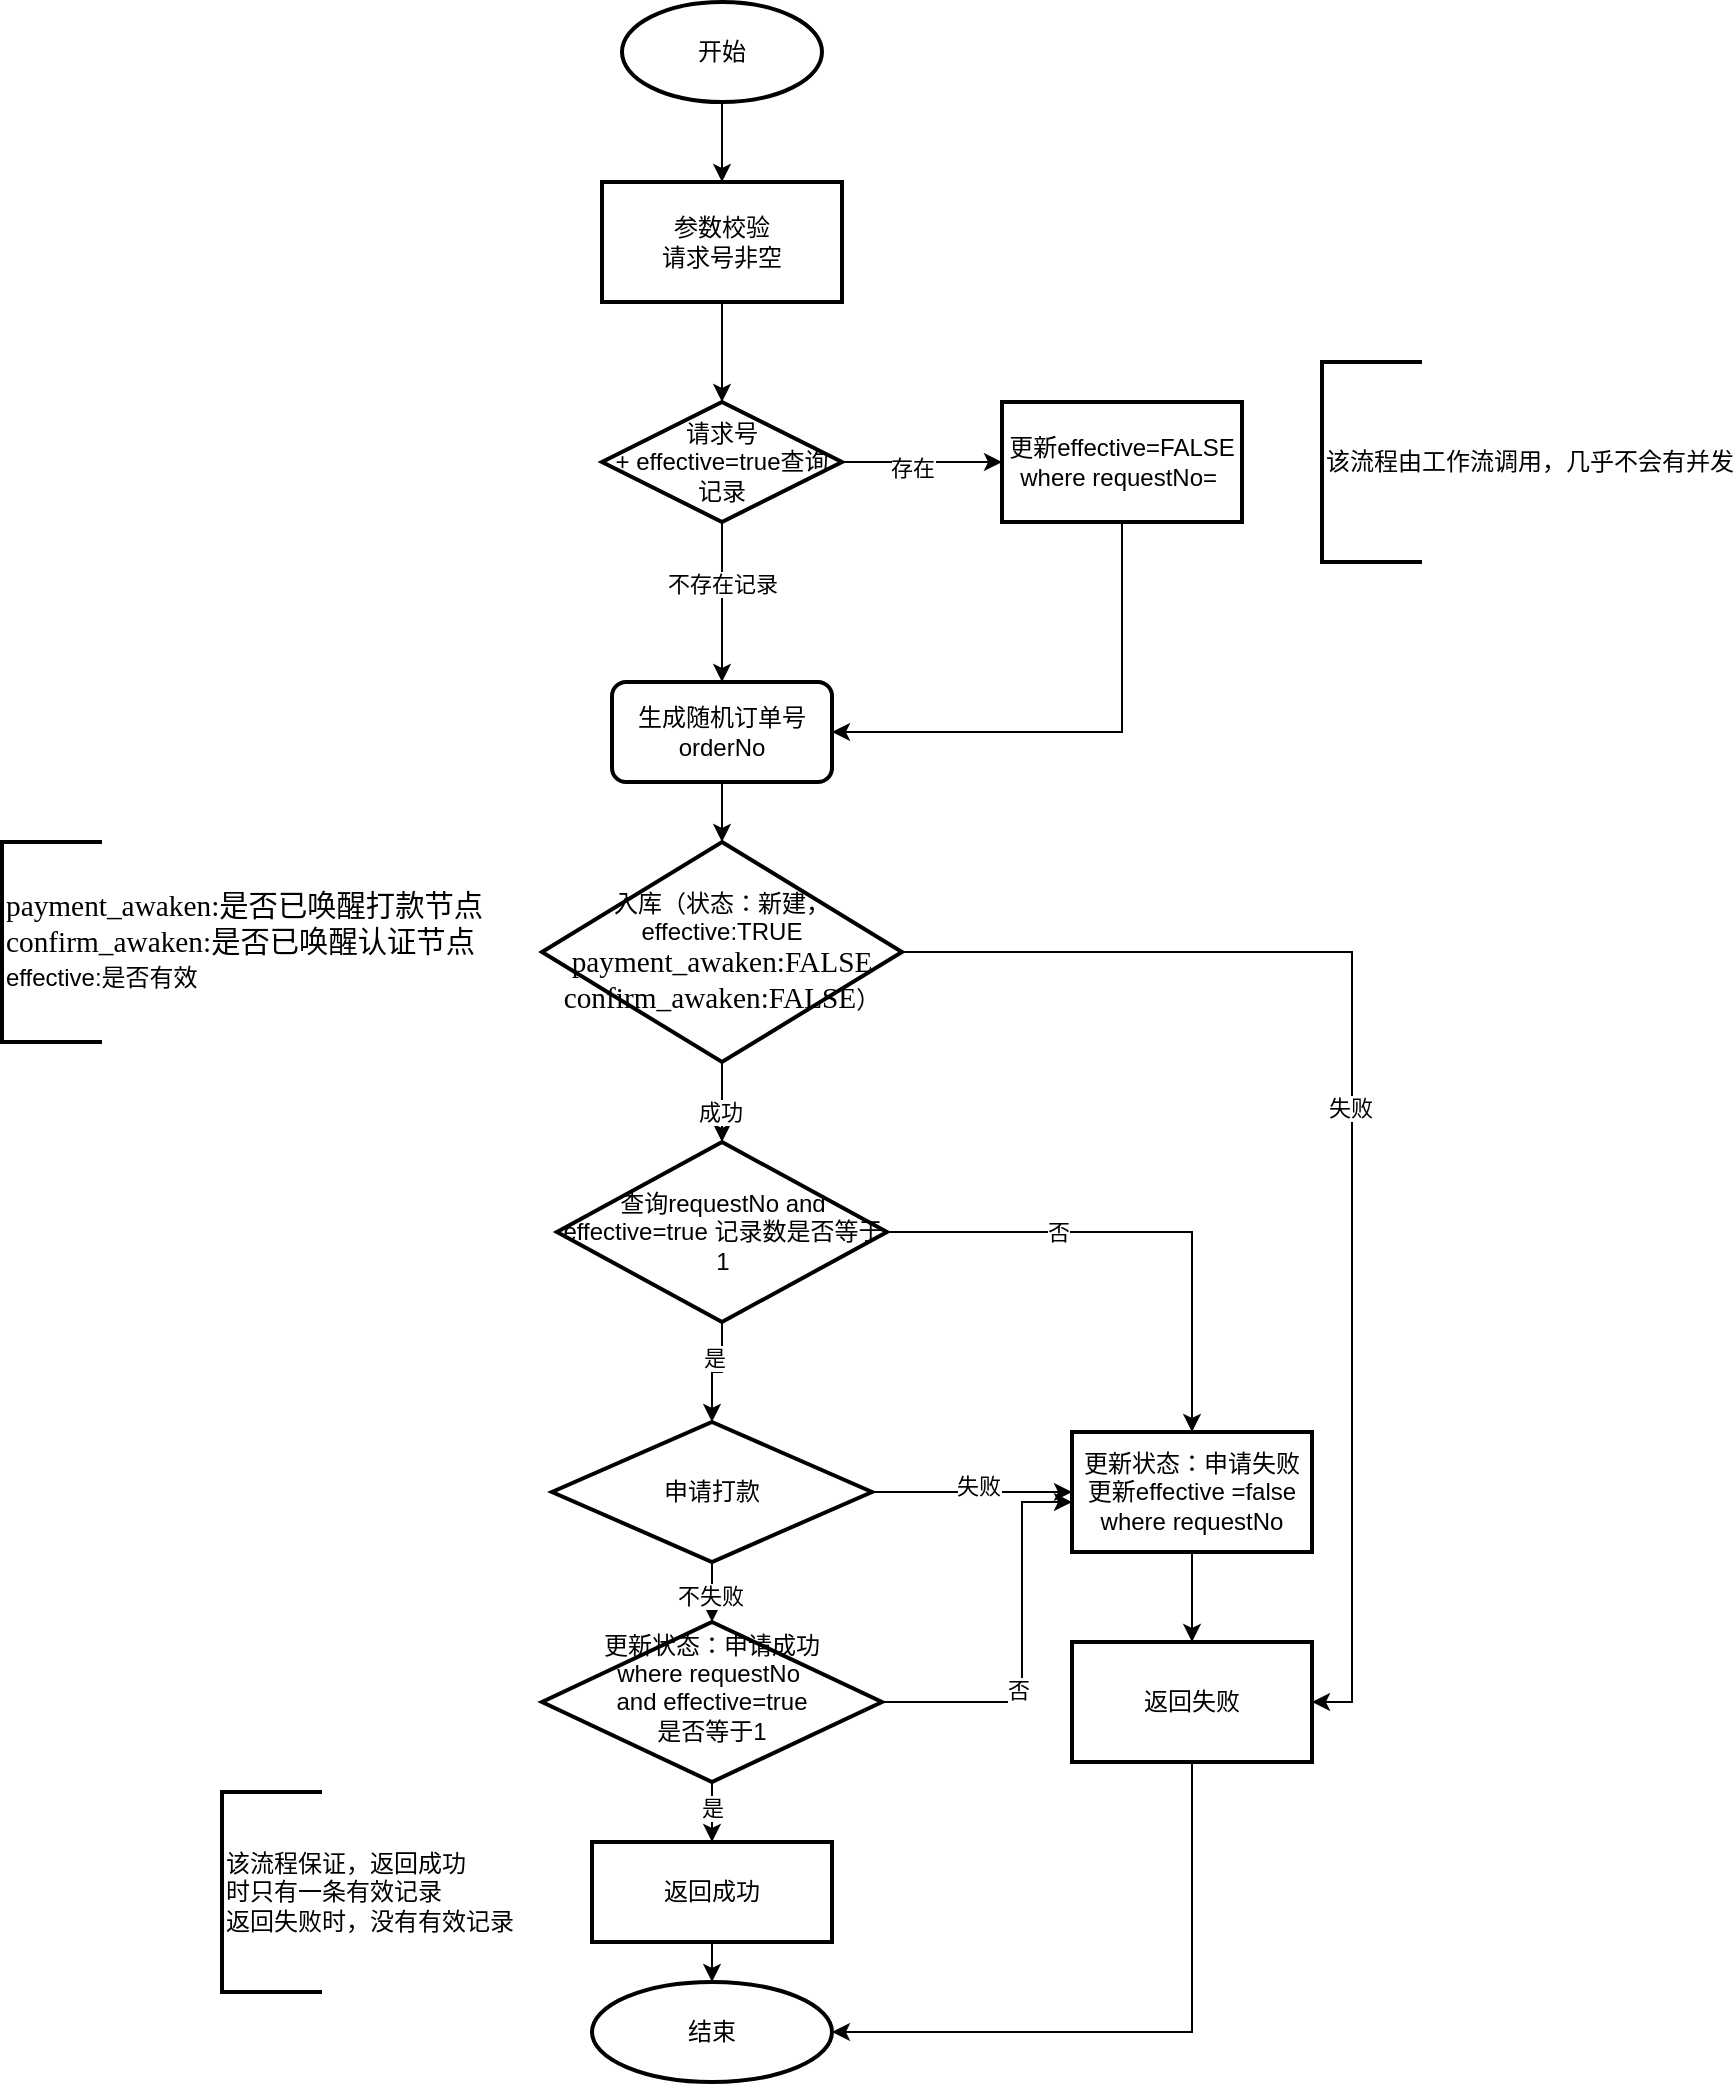 <mxfile version="13.6.6" type="github" pages="6">
  <diagram id="KDY4kzIHtJrH7b0ejOO0" name="申请打款">
    <mxGraphModel dx="1729" dy="1636" grid="1" gridSize="10" guides="1" tooltips="1" connect="1" arrows="1" fold="1" page="1" pageScale="1" pageWidth="827" pageHeight="1169" math="0" shadow="0">
      <root>
        <mxCell id="0" />
        <mxCell id="1" parent="0" />
        <mxCell id="jnLLxzZMo4AGANEPM7lv-2" value="" style="edgeStyle=orthogonalEdgeStyle;rounded=0;orthogonalLoop=1;jettySize=auto;html=1;" edge="1" parent="1" source="JJtTJBrksW247Ro_cBG4-1" target="jnLLxzZMo4AGANEPM7lv-1">
          <mxGeometry relative="1" as="geometry" />
        </mxCell>
        <mxCell id="JJtTJBrksW247Ro_cBG4-1" value="开始" style="strokeWidth=2;html=1;shape=mxgraph.flowchart.start_1;whiteSpace=wrap;" parent="1" vertex="1">
          <mxGeometry x="300" y="-260" width="100" height="50" as="geometry" />
        </mxCell>
        <mxCell id="Qgy92ZVdYqczKS_J3RGW-4" value="" style="edgeStyle=orthogonalEdgeStyle;rounded=0;orthogonalLoop=1;jettySize=auto;html=1;entryX=0.5;entryY=0;entryDx=0;entryDy=0;entryPerimeter=0;" edge="1" parent="1" source="Qgy92ZVdYqczKS_J3RGW-1" target="Qgy92ZVdYqczKS_J3RGW-5">
          <mxGeometry relative="1" as="geometry">
            <mxPoint x="350" y="200" as="targetPoint" />
          </mxGeometry>
        </mxCell>
        <mxCell id="Qgy92ZVdYqczKS_J3RGW-1" value="生成随机订单号orderNo" style="rounded=1;whiteSpace=wrap;html=1;absoluteArcSize=1;arcSize=14;strokeWidth=2;" vertex="1" parent="1">
          <mxGeometry x="295" y="80" width="110" height="50" as="geometry" />
        </mxCell>
        <mxCell id="Qgy92ZVdYqczKS_J3RGW-7" value="" style="edgeStyle=orthogonalEdgeStyle;rounded=0;orthogonalLoop=1;jettySize=auto;html=1;entryX=1;entryY=0.5;entryDx=0;entryDy=0;" edge="1" parent="1" source="Qgy92ZVdYqczKS_J3RGW-5" target="D6mROqvqhi3UpX3t7ngW-13">
          <mxGeometry relative="1" as="geometry">
            <mxPoint x="530" y="215" as="targetPoint" />
          </mxGeometry>
        </mxCell>
        <mxCell id="Qgy92ZVdYqczKS_J3RGW-8" value="失败" style="edgeLabel;html=1;align=center;verticalAlign=middle;resizable=0;points=[];" vertex="1" connectable="0" parent="Qgy92ZVdYqczKS_J3RGW-7">
          <mxGeometry x="-0.022" y="-1" relative="1" as="geometry">
            <mxPoint as="offset" />
          </mxGeometry>
        </mxCell>
        <mxCell id="D6mROqvqhi3UpX3t7ngW-21" value="" style="edgeStyle=orthogonalEdgeStyle;rounded=0;orthogonalLoop=1;jettySize=auto;html=1;entryX=0.5;entryY=0;entryDx=0;entryDy=0;entryPerimeter=0;" edge="1" parent="1" source="Qgy92ZVdYqczKS_J3RGW-5" target="D6mROqvqhi3UpX3t7ngW-23">
          <mxGeometry relative="1" as="geometry">
            <mxPoint x="350" y="300" as="targetPoint" />
          </mxGeometry>
        </mxCell>
        <mxCell id="D6mROqvqhi3UpX3t7ngW-22" value="成功" style="edgeLabel;html=1;align=center;verticalAlign=middle;resizable=0;points=[];" vertex="1" connectable="0" parent="D6mROqvqhi3UpX3t7ngW-21">
          <mxGeometry x="0.24" y="-1" relative="1" as="geometry">
            <mxPoint as="offset" />
          </mxGeometry>
        </mxCell>
        <mxCell id="Qgy92ZVdYqczKS_J3RGW-5" value="&lt;span&gt;入库（状态：新建，effective:TRUE&lt;br&gt;&lt;/span&gt;&lt;span style=&quot;text-align: justify ; font-family: &amp;#34;songti sc regular&amp;#34; ; font-size: 11pt&quot;&gt;p&lt;/span&gt;&lt;span style=&quot;text-align: justify ; font-family: &amp;#34;songti sc regular&amp;#34; ; font-size: 11pt&quot;&gt;ayment&lt;/span&gt;&lt;span style=&quot;text-align: justify ; font-family: &amp;#34;songti sc regular&amp;#34; ; font-size: 11pt&quot;&gt;_&lt;/span&gt;&lt;span style=&quot;text-align: justify ; font-family: &amp;#34;songti sc regular&amp;#34; ; font-size: 11pt&quot;&gt;a&lt;/span&gt;&lt;span style=&quot;text-align: justify ; font-family: &amp;#34;songti sc regular&amp;#34; ; font-size: 11pt&quot;&gt;waken:FALSE&lt;br&gt;&lt;/span&gt;&lt;span style=&quot;text-align: justify ; font-family: &amp;#34;songti sc regular&amp;#34; ; font-size: 11pt&quot;&gt;confirm&lt;/span&gt;&lt;span style=&quot;text-align: justify ; font-family: &amp;#34;songti sc regular&amp;#34; ; font-size: 11pt&quot;&gt;_a&lt;/span&gt;&lt;span style=&quot;text-align: justify ; font-family: &amp;#34;songti sc regular&amp;#34; ; font-size: 11pt&quot;&gt;waken:FALSE&lt;/span&gt;&lt;span&gt;）&lt;/span&gt;" style="strokeWidth=2;html=1;shape=mxgraph.flowchart.decision;whiteSpace=wrap;" vertex="1" parent="1">
          <mxGeometry x="260" y="160" width="180" height="110" as="geometry" />
        </mxCell>
        <mxCell id="Qgy92ZVdYqczKS_J3RGW-14" value="" style="edgeStyle=orthogonalEdgeStyle;rounded=0;orthogonalLoop=1;jettySize=auto;html=1;entryX=0.5;entryY=0;entryDx=0;entryDy=0;entryPerimeter=0;" edge="1" parent="1" source="Qgy92ZVdYqczKS_J3RGW-12" target="D6mROqvqhi3UpX3t7ngW-16">
          <mxGeometry relative="1" as="geometry">
            <mxPoint x="345" y="560" as="targetPoint" />
          </mxGeometry>
        </mxCell>
        <mxCell id="Qgy92ZVdYqczKS_J3RGW-15" value="不失败" style="edgeLabel;html=1;align=center;verticalAlign=middle;resizable=0;points=[];" vertex="1" connectable="0" parent="Qgy92ZVdYqczKS_J3RGW-14">
          <mxGeometry x="-0.318" y="-1" relative="1" as="geometry">
            <mxPoint as="offset" />
          </mxGeometry>
        </mxCell>
        <mxCell id="Qgy92ZVdYqczKS_J3RGW-17" value="" style="edgeStyle=orthogonalEdgeStyle;rounded=0;orthogonalLoop=1;jettySize=auto;html=1;" edge="1" parent="1" source="Qgy92ZVdYqczKS_J3RGW-12" target="Qgy92ZVdYqczKS_J3RGW-16">
          <mxGeometry relative="1" as="geometry" />
        </mxCell>
        <mxCell id="Qgy92ZVdYqczKS_J3RGW-18" value="失败" style="edgeLabel;html=1;align=center;verticalAlign=middle;resizable=0;points=[];" vertex="1" connectable="0" parent="Qgy92ZVdYqczKS_J3RGW-17">
          <mxGeometry x="0.06" y="3" relative="1" as="geometry">
            <mxPoint as="offset" />
          </mxGeometry>
        </mxCell>
        <mxCell id="Qgy92ZVdYqczKS_J3RGW-12" value="&lt;span&gt;申请打款&lt;/span&gt;" style="strokeWidth=2;html=1;shape=mxgraph.flowchart.decision;whiteSpace=wrap;" vertex="1" parent="1">
          <mxGeometry x="265" y="450" width="160" height="70" as="geometry" />
        </mxCell>
        <mxCell id="Qgy92ZVdYqczKS_J3RGW-20" value="" style="edgeStyle=orthogonalEdgeStyle;rounded=0;orthogonalLoop=1;jettySize=auto;html=1;exitX=0.5;exitY=1;exitDx=0;exitDy=0;exitPerimeter=0;" edge="1" parent="1" source="D6mROqvqhi3UpX3t7ngW-16" target="Qgy92ZVdYqczKS_J3RGW-19">
          <mxGeometry relative="1" as="geometry">
            <mxPoint x="345" y="620" as="sourcePoint" />
          </mxGeometry>
        </mxCell>
        <mxCell id="D6mROqvqhi3UpX3t7ngW-19" value="是" style="edgeLabel;html=1;align=center;verticalAlign=middle;resizable=0;points=[];" vertex="1" connectable="0" parent="Qgy92ZVdYqczKS_J3RGW-20">
          <mxGeometry x="0.32" relative="1" as="geometry">
            <mxPoint as="offset" />
          </mxGeometry>
        </mxCell>
        <mxCell id="D6mROqvqhi3UpX3t7ngW-14" value="" style="edgeStyle=orthogonalEdgeStyle;rounded=0;orthogonalLoop=1;jettySize=auto;html=1;" edge="1" parent="1" source="Qgy92ZVdYqczKS_J3RGW-16" target="D6mROqvqhi3UpX3t7ngW-13">
          <mxGeometry relative="1" as="geometry" />
        </mxCell>
        <mxCell id="Qgy92ZVdYqczKS_J3RGW-16" value="更新状态：申请失败&lt;br&gt;更新effective =false where requestNo" style="whiteSpace=wrap;html=1;strokeWidth=2;" vertex="1" parent="1">
          <mxGeometry x="525" y="455" width="120" height="60" as="geometry" />
        </mxCell>
        <mxCell id="Qgy92ZVdYqczKS_J3RGW-22" value="" style="edgeStyle=orthogonalEdgeStyle;rounded=0;orthogonalLoop=1;jettySize=auto;html=1;" edge="1" parent="1" source="Qgy92ZVdYqczKS_J3RGW-19" target="Qgy92ZVdYqczKS_J3RGW-21">
          <mxGeometry relative="1" as="geometry" />
        </mxCell>
        <mxCell id="Qgy92ZVdYqczKS_J3RGW-19" value="返回成功" style="whiteSpace=wrap;html=1;strokeWidth=2;" vertex="1" parent="1">
          <mxGeometry x="285" y="660" width="120" height="50" as="geometry" />
        </mxCell>
        <mxCell id="Qgy92ZVdYqczKS_J3RGW-21" value="结束" style="ellipse;whiteSpace=wrap;html=1;strokeWidth=2;" vertex="1" parent="1">
          <mxGeometry x="285" y="730" width="120" height="50" as="geometry" />
        </mxCell>
        <mxCell id="D6mROqvqhi3UpX3t7ngW-1" value="&lt;p class=&quot;MsoNormal&quot; style=&quot;margin: 0pt 0pt 0.0pt ; text-align: justify ; font-family: &amp;#34;times new roman&amp;#34; ; font-size: 10.5pt&quot;&gt;&lt;span style=&quot;font-family: &amp;#34;songti sc regular&amp;#34; ; font-size: 11pt&quot;&gt;p&lt;/span&gt;&lt;span style=&quot;font-family: &amp;#34;songti sc regular&amp;#34; ; font-size: 11pt&quot;&gt;ayment&lt;/span&gt;&lt;span style=&quot;font-family: &amp;#34;songti sc regular&amp;#34; ; font-size: 11pt&quot;&gt;_&lt;/span&gt;&lt;span style=&quot;font-family: &amp;#34;songti sc regular&amp;#34; ; font-size: 11pt&quot;&gt;a&lt;/span&gt;&lt;span style=&quot;font-family: &amp;#34;songti sc regular&amp;#34; ; font-size: 11pt&quot;&gt;waken&lt;/span&gt;&lt;span style=&quot;font-family: &amp;#34;songti sc regular&amp;#34; ; font-size: 11pt&quot;&gt;:是否已唤醒打款节点&lt;/span&gt;&lt;/p&gt;&lt;p class=&quot;MsoNormal&quot; style=&quot;margin: 0pt 0pt 0.0pt ; text-align: justify ; font-family: &amp;#34;times new roman&amp;#34; ; font-size: 10.5pt&quot;&gt;&lt;span style=&quot;font-family: &amp;#34;songti sc regular&amp;#34; ; font-size: 11pt&quot;&gt;confirm&lt;/span&gt;&lt;span style=&quot;font-family: &amp;#34;songti sc regular&amp;#34; ; font-size: 11pt&quot;&gt;_a&lt;/span&gt;&lt;span style=&quot;font-family: &amp;#34;songti sc regular&amp;#34; ; font-size: 11pt&quot;&gt;waken:是否已唤醒认证节点&lt;/span&gt;&lt;/p&gt;&lt;p class=&quot;MsoNormal&quot; style=&quot;margin: 0pt 0pt 0.0pt ; text-align: justify ; font-family: &amp;#34;times new roman&amp;#34; ; font-size: 10.5pt&quot;&gt;&lt;span style=&quot;font-family: &amp;#34;helvetica&amp;#34; ; font-size: 12px ; text-align: center&quot;&gt;effective:是否有效&lt;/span&gt;&lt;span style=&quot;font-family: &amp;#34;songti sc regular&amp;#34; ; font-size: 11pt&quot;&gt;&lt;br&gt;&lt;/span&gt;&lt;/p&gt;" style="strokeWidth=2;html=1;shape=mxgraph.flowchart.annotation_1;align=left;pointerEvents=1;" vertex="1" parent="1">
          <mxGeometry x="-10" y="160" width="50" height="100" as="geometry" />
        </mxCell>
        <mxCell id="D6mROqvqhi3UpX3t7ngW-7" value="" style="edgeStyle=orthogonalEdgeStyle;rounded=0;orthogonalLoop=1;jettySize=auto;html=1;" edge="1" parent="1" source="D6mROqvqhi3UpX3t7ngW-5" target="D6mROqvqhi3UpX3t7ngW-6">
          <mxGeometry relative="1" as="geometry" />
        </mxCell>
        <mxCell id="D6mROqvqhi3UpX3t7ngW-8" value="存在" style="edgeLabel;html=1;align=center;verticalAlign=middle;resizable=0;points=[];" vertex="1" connectable="0" parent="D6mROqvqhi3UpX3t7ngW-7">
          <mxGeometry x="-0.125" y="-3" relative="1" as="geometry">
            <mxPoint as="offset" />
          </mxGeometry>
        </mxCell>
        <mxCell id="D6mROqvqhi3UpX3t7ngW-9" style="edgeStyle=orthogonalEdgeStyle;rounded=0;orthogonalLoop=1;jettySize=auto;html=1;exitX=0.5;exitY=1;exitDx=0;exitDy=0;exitPerimeter=0;entryX=0.5;entryY=0;entryDx=0;entryDy=0;" edge="1" parent="1" source="D6mROqvqhi3UpX3t7ngW-5" target="Qgy92ZVdYqczKS_J3RGW-1">
          <mxGeometry relative="1" as="geometry" />
        </mxCell>
        <mxCell id="D6mROqvqhi3UpX3t7ngW-11" value="不存在记录" style="edgeLabel;html=1;align=center;verticalAlign=middle;resizable=0;points=[];" vertex="1" connectable="0" parent="D6mROqvqhi3UpX3t7ngW-9">
          <mxGeometry x="-0.225" relative="1" as="geometry">
            <mxPoint as="offset" />
          </mxGeometry>
        </mxCell>
        <mxCell id="D6mROqvqhi3UpX3t7ngW-5" value="&lt;span&gt;请求号+&lt;/span&gt;&lt;span style=&quot;font-family: &amp;#34;helvetica&amp;#34;&quot;&gt;&amp;nbsp;effective=true查询记录&lt;/span&gt;" style="strokeWidth=2;html=1;shape=mxgraph.flowchart.decision;whiteSpace=wrap;" vertex="1" parent="1">
          <mxGeometry x="290" y="-60" width="120" height="60" as="geometry" />
        </mxCell>
        <mxCell id="D6mROqvqhi3UpX3t7ngW-10" style="edgeStyle=orthogonalEdgeStyle;rounded=0;orthogonalLoop=1;jettySize=auto;html=1;exitX=0.5;exitY=1;exitDx=0;exitDy=0;entryX=1;entryY=0.5;entryDx=0;entryDy=0;" edge="1" parent="1" source="D6mROqvqhi3UpX3t7ngW-6" target="Qgy92ZVdYqczKS_J3RGW-1">
          <mxGeometry relative="1" as="geometry" />
        </mxCell>
        <mxCell id="D6mROqvqhi3UpX3t7ngW-6" value="更新effective=FALSE where requestNo=&amp;nbsp;" style="whiteSpace=wrap;html=1;strokeWidth=2;" vertex="1" parent="1">
          <mxGeometry x="490" y="-60" width="120" height="60" as="geometry" />
        </mxCell>
        <mxCell id="D6mROqvqhi3UpX3t7ngW-12" value="该流程由工作流调用，几乎不会有并发" style="strokeWidth=2;html=1;shape=mxgraph.flowchart.annotation_1;align=left;pointerEvents=1;" vertex="1" parent="1">
          <mxGeometry x="650" y="-80" width="50" height="100" as="geometry" />
        </mxCell>
        <mxCell id="D6mROqvqhi3UpX3t7ngW-15" style="edgeStyle=orthogonalEdgeStyle;rounded=0;orthogonalLoop=1;jettySize=auto;html=1;exitX=0.5;exitY=1;exitDx=0;exitDy=0;entryX=1;entryY=0.5;entryDx=0;entryDy=0;" edge="1" parent="1" source="D6mROqvqhi3UpX3t7ngW-13" target="Qgy92ZVdYqczKS_J3RGW-21">
          <mxGeometry relative="1" as="geometry" />
        </mxCell>
        <mxCell id="D6mROqvqhi3UpX3t7ngW-13" value="返回失败" style="whiteSpace=wrap;html=1;strokeWidth=2;" vertex="1" parent="1">
          <mxGeometry x="525" y="560" width="120" height="60" as="geometry" />
        </mxCell>
        <mxCell id="D6mROqvqhi3UpX3t7ngW-17" value="" style="edgeStyle=orthogonalEdgeStyle;rounded=0;orthogonalLoop=1;jettySize=auto;html=1;" edge="1" parent="1" source="D6mROqvqhi3UpX3t7ngW-16">
          <mxGeometry relative="1" as="geometry">
            <mxPoint x="525" y="490" as="targetPoint" />
            <Array as="points">
              <mxPoint x="500" y="590" />
              <mxPoint x="500" y="490" />
            </Array>
          </mxGeometry>
        </mxCell>
        <mxCell id="D6mROqvqhi3UpX3t7ngW-18" value="否" style="edgeLabel;html=1;align=center;verticalAlign=middle;resizable=0;points=[];" vertex="1" connectable="0" parent="D6mROqvqhi3UpX3t7ngW-17">
          <mxGeometry x="-0.221" y="2" relative="1" as="geometry">
            <mxPoint as="offset" />
          </mxGeometry>
        </mxCell>
        <mxCell id="D6mROqvqhi3UpX3t7ngW-16" value="&lt;span&gt;更新状态：申请成功&lt;/span&gt;&lt;br&gt;&lt;span&gt;where requestNo&amp;nbsp; and&amp;nbsp;&lt;/span&gt;&lt;span style=&quot;font-family: &amp;#34;helvetica&amp;#34;&quot;&gt;effective=true&lt;br&gt;&lt;/span&gt;是否等于1&lt;br&gt;&lt;span&gt;&amp;nbsp;&lt;/span&gt;" style="strokeWidth=2;html=1;shape=mxgraph.flowchart.decision;whiteSpace=wrap;" vertex="1" parent="1">
          <mxGeometry x="260" y="550" width="170" height="80" as="geometry" />
        </mxCell>
        <mxCell id="D6mROqvqhi3UpX3t7ngW-24" value="" style="edgeStyle=orthogonalEdgeStyle;rounded=0;orthogonalLoop=1;jettySize=auto;html=1;" edge="1" parent="1" source="D6mROqvqhi3UpX3t7ngW-23" target="Qgy92ZVdYqczKS_J3RGW-12">
          <mxGeometry relative="1" as="geometry" />
        </mxCell>
        <mxCell id="D6mROqvqhi3UpX3t7ngW-25" value="是" style="edgeLabel;html=1;align=center;verticalAlign=middle;resizable=0;points=[];" vertex="1" connectable="0" parent="D6mROqvqhi3UpX3t7ngW-24">
          <mxGeometry x="0.054" y="-7" relative="1" as="geometry">
            <mxPoint as="offset" />
          </mxGeometry>
        </mxCell>
        <mxCell id="D6mROqvqhi3UpX3t7ngW-26" style="edgeStyle=orthogonalEdgeStyle;rounded=0;orthogonalLoop=1;jettySize=auto;html=1;exitX=1;exitY=0.5;exitDx=0;exitDy=0;exitPerimeter=0;entryX=0.5;entryY=0;entryDx=0;entryDy=0;" edge="1" parent="1" source="D6mROqvqhi3UpX3t7ngW-23" target="Qgy92ZVdYqczKS_J3RGW-16">
          <mxGeometry relative="1" as="geometry" />
        </mxCell>
        <mxCell id="D6mROqvqhi3UpX3t7ngW-27" value="否" style="edgeLabel;html=1;align=center;verticalAlign=middle;resizable=0;points=[];" vertex="1" connectable="0" parent="D6mROqvqhi3UpX3t7ngW-26">
          <mxGeometry x="-0.331" relative="1" as="geometry">
            <mxPoint x="1" as="offset" />
          </mxGeometry>
        </mxCell>
        <mxCell id="D6mROqvqhi3UpX3t7ngW-23" value="&lt;span&gt;查询requestNo and effective=true 记录数是否等于1&lt;/span&gt;" style="strokeWidth=2;html=1;shape=mxgraph.flowchart.decision;whiteSpace=wrap;" vertex="1" parent="1">
          <mxGeometry x="267.5" y="310" width="165" height="90" as="geometry" />
        </mxCell>
        <mxCell id="EG27WvvFpr7QasexZeWW-1" value="该流程保证，返回成功&lt;br&gt;时只有一条有效记录&lt;br&gt;返回失败时，没有有效记录" style="strokeWidth=2;html=1;shape=mxgraph.flowchart.annotation_1;align=left;pointerEvents=1;" vertex="1" parent="1">
          <mxGeometry x="100" y="635" width="50" height="100" as="geometry" />
        </mxCell>
        <mxCell id="jnLLxzZMo4AGANEPM7lv-3" value="" style="edgeStyle=orthogonalEdgeStyle;rounded=0;orthogonalLoop=1;jettySize=auto;html=1;" edge="1" parent="1" source="jnLLxzZMo4AGANEPM7lv-1" target="D6mROqvqhi3UpX3t7ngW-5">
          <mxGeometry relative="1" as="geometry" />
        </mxCell>
        <mxCell id="jnLLxzZMo4AGANEPM7lv-1" value="参数校验&lt;br&gt;请求号非空" style="whiteSpace=wrap;html=1;strokeWidth=2;" vertex="1" parent="1">
          <mxGeometry x="290" y="-170" width="120" height="60" as="geometry" />
        </mxCell>
      </root>
    </mxGraphModel>
  </diagram>
  <diagram id="jg8EouNG8F3mOdVOiXom" name="接受打款通知">
    <mxGraphModel dx="902" dy="516" grid="1" gridSize="10" guides="1" tooltips="1" connect="1" arrows="1" fold="1" page="1" pageScale="1" pageWidth="827" pageHeight="1169" math="0" shadow="0">
      <root>
        <mxCell id="obKQaAUP0Lh4u4tNg_yj-0" />
        <mxCell id="obKQaAUP0Lh4u4tNg_yj-1" parent="obKQaAUP0Lh4u4tNg_yj-0" />
        <mxCell id="obKQaAUP0Lh4u4tNg_yj-7" value="" style="edgeStyle=orthogonalEdgeStyle;rounded=0;orthogonalLoop=1;jettySize=auto;html=1;" edge="1" parent="obKQaAUP0Lh4u4tNg_yj-1" source="obKQaAUP0Lh4u4tNg_yj-2" target="obKQaAUP0Lh4u4tNg_yj-6">
          <mxGeometry relative="1" as="geometry" />
        </mxCell>
        <mxCell id="obKQaAUP0Lh4u4tNg_yj-2" value="开始" style="strokeWidth=2;html=1;shape=mxgraph.flowchart.start_1;whiteSpace=wrap;" vertex="1" parent="obKQaAUP0Lh4u4tNg_yj-1">
          <mxGeometry x="250" y="40" width="100" height="60" as="geometry" />
        </mxCell>
        <mxCell id="obKQaAUP0Lh4u4tNg_yj-9" value="" style="edgeStyle=orthogonalEdgeStyle;rounded=0;orthogonalLoop=1;jettySize=auto;html=1;" edge="1" parent="obKQaAUP0Lh4u4tNg_yj-1" source="obKQaAUP0Lh4u4tNg_yj-6" target="obKQaAUP0Lh4u4tNg_yj-8">
          <mxGeometry relative="1" as="geometry" />
        </mxCell>
        <mxCell id="obKQaAUP0Lh4u4tNg_yj-6" value="&lt;span&gt;根据订单号查出唯一认证记录&lt;/span&gt;" style="whiteSpace=wrap;html=1;strokeWidth=2;" vertex="1" parent="obKQaAUP0Lh4u4tNg_yj-1">
          <mxGeometry x="240" y="130" width="120" height="60" as="geometry" />
        </mxCell>
        <mxCell id="obKQaAUP0Lh4u4tNg_yj-24" value="" style="edgeStyle=orthogonalEdgeStyle;rounded=0;orthogonalLoop=1;jettySize=auto;html=1;entryX=0.5;entryY=0;entryDx=0;entryDy=0;entryPerimeter=0;" edge="1" parent="obKQaAUP0Lh4u4tNg_yj-1" source="obKQaAUP0Lh4u4tNg_yj-8" target="obKQaAUP0Lh4u4tNg_yj-25">
          <mxGeometry relative="1" as="geometry">
            <mxPoint x="300" y="310" as="targetPoint" />
          </mxGeometry>
        </mxCell>
        <mxCell id="obKQaAUP0Lh4u4tNg_yj-32" value="是" style="edgeLabel;html=1;align=center;verticalAlign=middle;resizable=0;points=[];" vertex="1" connectable="0" parent="obKQaAUP0Lh4u4tNg_yj-24">
          <mxGeometry x="-0.16" y="-2" relative="1" as="geometry">
            <mxPoint as="offset" />
          </mxGeometry>
        </mxCell>
        <mxCell id="obKQaAUP0Lh4u4tNg_yj-44" style="edgeStyle=orthogonalEdgeStyle;rounded=0;orthogonalLoop=1;jettySize=auto;html=1;exitX=0;exitY=0.5;exitDx=0;exitDy=0;entryX=0;entryY=0.5;entryDx=0;entryDy=0;" edge="1" parent="obKQaAUP0Lh4u4tNg_yj-1" source="obKQaAUP0Lh4u4tNg_yj-8" target="obKQaAUP0Lh4u4tNg_yj-40">
          <mxGeometry relative="1" as="geometry">
            <Array as="points">
              <mxPoint x="150" y="245" />
              <mxPoint x="150" y="830" />
              <mxPoint x="240" y="830" />
            </Array>
          </mxGeometry>
        </mxCell>
        <mxCell id="obKQaAUP0Lh4u4tNg_yj-45" value="否" style="edgeLabel;html=1;align=center;verticalAlign=middle;resizable=0;points=[];" vertex="1" connectable="0" parent="obKQaAUP0Lh4u4tNg_yj-44">
          <mxGeometry x="-0.274" y="-1" relative="1" as="geometry">
            <mxPoint as="offset" />
          </mxGeometry>
        </mxCell>
        <mxCell id="obKQaAUP0Lh4u4tNg_yj-8" value="判断记录状态是否为申请成功并且有效" style="rhombus;whiteSpace=wrap;html=1;strokeWidth=2;" vertex="1" parent="obKQaAUP0Lh4u4tNg_yj-1">
          <mxGeometry x="240" y="210" width="120" height="70" as="geometry" />
        </mxCell>
        <mxCell id="obKQaAUP0Lh4u4tNg_yj-18" value="" style="edgeStyle=orthogonalEdgeStyle;rounded=0;orthogonalLoop=1;jettySize=auto;html=1;entryX=1;entryY=0.5;entryDx=0;entryDy=0;" edge="1" parent="obKQaAUP0Lh4u4tNg_yj-1" source="obKQaAUP0Lh4u4tNg_yj-13" target="obKQaAUP0Lh4u4tNg_yj-40">
          <mxGeometry relative="1" as="geometry">
            <mxPoint x="440" y="490" as="targetPoint" />
            <Array as="points">
              <mxPoint x="420" y="490" />
              <mxPoint x="420" y="810" />
              <mxPoint x="360" y="810" />
            </Array>
          </mxGeometry>
        </mxCell>
        <mxCell id="obKQaAUP0Lh4u4tNg_yj-19" value="否" style="edgeLabel;html=1;align=center;verticalAlign=middle;resizable=0;points=[];" vertex="1" connectable="0" parent="obKQaAUP0Lh4u4tNg_yj-18">
          <mxGeometry x="-0.227" y="3" relative="1" as="geometry">
            <mxPoint as="offset" />
          </mxGeometry>
        </mxCell>
        <mxCell id="0RyGJeL-NuGdBiEhQCN2-2" value="" style="edgeStyle=orthogonalEdgeStyle;rounded=0;orthogonalLoop=1;jettySize=auto;html=1;" edge="1" parent="obKQaAUP0Lh4u4tNg_yj-1" source="obKQaAUP0Lh4u4tNg_yj-13" target="0RyGJeL-NuGdBiEhQCN2-1">
          <mxGeometry relative="1" as="geometry" />
        </mxCell>
        <mxCell id="obKQaAUP0Lh4u4tNg_yj-13" value="&lt;span&gt;更新状态=打款成功&lt;br&gt;更新“&lt;/span&gt;&lt;span style=&quot;text-align: justify ; font-family: &amp;#34;songti sc regular&amp;#34; ; font-size: 11pt&quot;&gt;p&lt;/span&gt;&lt;span style=&quot;text-align: justify ; font-family: &amp;#34;songti sc regular&amp;#34; ; font-size: 11pt&quot;&gt;ayment&lt;/span&gt;&lt;span style=&quot;text-align: justify ; font-family: &amp;#34;songti sc regular&amp;#34; ; font-size: 11pt&quot;&gt;_&lt;/span&gt;&lt;span style=&quot;text-align: justify ; font-family: &amp;#34;songti sc regular&amp;#34; ; font-size: 11pt&quot;&gt;a&lt;/span&gt;&lt;span style=&quot;text-align: justify ; font-family: &amp;#34;songti sc regular&amp;#34; ; font-size: 11pt&quot;&gt;waken&lt;/span&gt;&lt;span&gt;=TRUE where&amp;nbsp;&lt;/span&gt;&lt;span style=&quot;text-align: justify ; font-family: &amp;#34;songti sc regular&amp;#34; ; font-size: 11pt&quot;&gt;p&lt;/span&gt;&lt;span style=&quot;text-align: justify ; font-family: &amp;#34;songti sc regular&amp;#34; ; font-size: 11pt&quot;&gt;ayment&lt;/span&gt;&lt;span style=&quot;text-align: justify ; font-family: &amp;#34;songti sc regular&amp;#34; ; font-size: 11pt&quot;&gt;_&lt;/span&gt;&lt;span style=&quot;text-align: justify ; font-family: &amp;#34;songti sc regular&amp;#34; ; font-size: 11pt&quot;&gt;a&lt;/span&gt;&lt;span style=&quot;text-align: justify ; font-family: &amp;#34;songti sc regular&amp;#34; ; font-size: 11pt&quot;&gt;waken&lt;/span&gt;&lt;span style=&quot;text-align: justify ; font-family: &amp;#34;songti sc regular&amp;#34; ; font-size: 11pt&quot;&gt;=FALSE&lt;/span&gt;&lt;span&gt;&quot; 返回更新记录是否为1&lt;/span&gt;" style="strokeWidth=2;html=1;shape=mxgraph.flowchart.decision;whiteSpace=wrap;" vertex="1" parent="obKQaAUP0Lh4u4tNg_yj-1">
          <mxGeometry x="207.5" y="440" width="185" height="100" as="geometry" />
        </mxCell>
        <mxCell id="obKQaAUP0Lh4u4tNg_yj-14" value="&lt;p class=&quot;MsoNormal&quot; style=&quot;margin: 0pt 0pt 0.0pt ; text-align: justify&quot;&gt;&lt;font face=&quot;songti sc regular&quot;&gt;&lt;span style=&quot;font-size: 14.667px&quot;&gt;该判断是为了不重复唤醒工单&lt;/span&gt;&lt;/font&gt;&lt;/p&gt;" style="strokeWidth=2;html=1;shape=mxgraph.flowchart.annotation_1;align=left;pointerEvents=1;" vertex="1" parent="obKQaAUP0Lh4u4tNg_yj-1">
          <mxGeometry x="700" y="310" width="50" height="100" as="geometry" />
        </mxCell>
        <mxCell id="obKQaAUP0Lh4u4tNg_yj-41" value="" style="edgeStyle=orthogonalEdgeStyle;rounded=0;orthogonalLoop=1;jettySize=auto;html=1;" edge="1" parent="obKQaAUP0Lh4u4tNg_yj-1" source="obKQaAUP0Lh4u4tNg_yj-15" target="obKQaAUP0Lh4u4tNg_yj-40">
          <mxGeometry relative="1" as="geometry" />
        </mxCell>
        <mxCell id="obKQaAUP0Lh4u4tNg_yj-15" value="唤醒工单" style="whiteSpace=wrap;html=1;strokeWidth=2;" vertex="1" parent="obKQaAUP0Lh4u4tNg_yj-1">
          <mxGeometry x="230" y="710" width="140" height="60" as="geometry" />
        </mxCell>
        <mxCell id="obKQaAUP0Lh4u4tNg_yj-27" value="" style="edgeStyle=orthogonalEdgeStyle;rounded=0;orthogonalLoop=1;jettySize=auto;html=1;" edge="1" parent="obKQaAUP0Lh4u4tNg_yj-1" source="obKQaAUP0Lh4u4tNg_yj-25" target="obKQaAUP0Lh4u4tNg_yj-33">
          <mxGeometry relative="1" as="geometry">
            <mxPoint x="430" y="360" as="targetPoint" />
          </mxGeometry>
        </mxCell>
        <mxCell id="obKQaAUP0Lh4u4tNg_yj-28" value="否" style="edgeLabel;html=1;align=center;verticalAlign=middle;resizable=0;points=[];" vertex="1" connectable="0" parent="obKQaAUP0Lh4u4tNg_yj-27">
          <mxGeometry x="-0.15" y="1" relative="1" as="geometry">
            <mxPoint as="offset" />
          </mxGeometry>
        </mxCell>
        <mxCell id="obKQaAUP0Lh4u4tNg_yj-29" style="edgeStyle=orthogonalEdgeStyle;rounded=0;orthogonalLoop=1;jettySize=auto;html=1;exitX=0.5;exitY=1;exitDx=0;exitDy=0;exitPerimeter=0;" edge="1" parent="obKQaAUP0Lh4u4tNg_yj-1" source="obKQaAUP0Lh4u4tNg_yj-25" target="obKQaAUP0Lh4u4tNg_yj-13">
          <mxGeometry relative="1" as="geometry" />
        </mxCell>
        <mxCell id="obKQaAUP0Lh4u4tNg_yj-37" value="是" style="edgeLabel;html=1;align=center;verticalAlign=middle;resizable=0;points=[];" vertex="1" connectable="0" parent="obKQaAUP0Lh4u4tNg_yj-29">
          <mxGeometry x="-0.08" relative="1" as="geometry">
            <mxPoint as="offset" />
          </mxGeometry>
        </mxCell>
        <mxCell id="obKQaAUP0Lh4u4tNg_yj-25" value="通知是否打款成功" style="strokeWidth=2;html=1;shape=mxgraph.flowchart.decision;whiteSpace=wrap;" vertex="1" parent="obKQaAUP0Lh4u4tNg_yj-1">
          <mxGeometry x="240" y="330" width="120" height="60" as="geometry" />
        </mxCell>
        <mxCell id="obKQaAUP0Lh4u4tNg_yj-38" style="edgeStyle=orthogonalEdgeStyle;rounded=0;orthogonalLoop=1;jettySize=auto;html=1;exitX=0.5;exitY=1;exitDx=0;exitDy=0;exitPerimeter=0;entryX=1;entryY=0.5;entryDx=0;entryDy=0;" edge="1" parent="obKQaAUP0Lh4u4tNg_yj-1" source="obKQaAUP0Lh4u4tNg_yj-33" target="obKQaAUP0Lh4u4tNg_yj-15">
          <mxGeometry relative="1" as="geometry" />
        </mxCell>
        <mxCell id="obKQaAUP0Lh4u4tNg_yj-39" value="是" style="edgeLabel;html=1;align=center;verticalAlign=middle;resizable=0;points=[];" vertex="1" connectable="0" parent="obKQaAUP0Lh4u4tNg_yj-38">
          <mxGeometry x="-0.408" y="-1" relative="1" as="geometry">
            <mxPoint as="offset" />
          </mxGeometry>
        </mxCell>
        <mxCell id="obKQaAUP0Lh4u4tNg_yj-42" style="edgeStyle=orthogonalEdgeStyle;rounded=0;orthogonalLoop=1;jettySize=auto;html=1;exitX=1;exitY=0.5;exitDx=0;exitDy=0;exitPerimeter=0;entryX=1;entryY=0.5;entryDx=0;entryDy=0;" edge="1" parent="obKQaAUP0Lh4u4tNg_yj-1" source="obKQaAUP0Lh4u4tNg_yj-33" target="obKQaAUP0Lh4u4tNg_yj-40">
          <mxGeometry relative="1" as="geometry" />
        </mxCell>
        <mxCell id="obKQaAUP0Lh4u4tNg_yj-43" value="否" style="edgeLabel;html=1;align=center;verticalAlign=middle;resizable=0;points=[];" vertex="1" connectable="0" parent="obKQaAUP0Lh4u4tNg_yj-42">
          <mxGeometry x="-0.413" y="1" relative="1" as="geometry">
            <mxPoint as="offset" />
          </mxGeometry>
        </mxCell>
        <mxCell id="obKQaAUP0Lh4u4tNg_yj-33" value="&lt;span&gt;更新状态=打款失败&lt;br&gt;&lt;/span&gt;更新effective=FALSE&lt;span&gt;&lt;br&gt;更新“&lt;/span&gt;&lt;span style=&quot;text-align: justify ; font-family: &amp;#34;songti sc regular&amp;#34; ; font-size: 11pt&quot;&gt;p&lt;/span&gt;&lt;span style=&quot;text-align: justify ; font-family: &amp;#34;songti sc regular&amp;#34; ; font-size: 11pt&quot;&gt;ayment&lt;/span&gt;&lt;span style=&quot;text-align: justify ; font-family: &amp;#34;songti sc regular&amp;#34; ; font-size: 11pt&quot;&gt;_&lt;/span&gt;&lt;span style=&quot;text-align: justify ; font-family: &amp;#34;songti sc regular&amp;#34; ; font-size: 11pt&quot;&gt;a&lt;/span&gt;&lt;span style=&quot;text-align: justify ; font-family: &amp;#34;songti sc regular&amp;#34; ; font-size: 11pt&quot;&gt;waken&lt;/span&gt;&lt;span&gt;=TRUE where&amp;nbsp;&lt;/span&gt;&lt;span style=&quot;text-align: justify ; font-family: &amp;#34;songti sc regular&amp;#34; ; font-size: 11pt&quot;&gt;p&lt;/span&gt;&lt;span style=&quot;text-align: justify ; font-family: &amp;#34;songti sc regular&amp;#34; ; font-size: 11pt&quot;&gt;ayment&lt;/span&gt;&lt;span style=&quot;text-align: justify ; font-family: &amp;#34;songti sc regular&amp;#34; ; font-size: 11pt&quot;&gt;_&lt;/span&gt;&lt;span style=&quot;text-align: justify ; font-family: &amp;#34;songti sc regular&amp;#34; ; font-size: 11pt&quot;&gt;a&lt;/span&gt;&lt;span style=&quot;text-align: justify ; font-family: &amp;#34;songti sc regular&amp;#34; ; font-size: 11pt&quot;&gt;waken&lt;/span&gt;&lt;span style=&quot;text-align: justify ; font-family: &amp;#34;songti sc regular&amp;#34; ; font-size: 11pt&quot;&gt;=FALSE&lt;/span&gt;&lt;span&gt;&quot; 返回更新记录是否为1&lt;/span&gt;" style="strokeWidth=2;html=1;shape=mxgraph.flowchart.decision;whiteSpace=wrap;" vertex="1" parent="obKQaAUP0Lh4u4tNg_yj-1">
          <mxGeometry x="460" y="300" width="190" height="120" as="geometry" />
        </mxCell>
        <mxCell id="obKQaAUP0Lh4u4tNg_yj-40" value="结束" style="ellipse;whiteSpace=wrap;html=1;strokeWidth=2;" vertex="1" parent="obKQaAUP0Lh4u4tNg_yj-1">
          <mxGeometry x="240" y="810" width="120" height="50" as="geometry" />
        </mxCell>
        <mxCell id="0RyGJeL-NuGdBiEhQCN2-3" value="" style="edgeStyle=orthogonalEdgeStyle;rounded=0;orthogonalLoop=1;jettySize=auto;html=1;" edge="1" parent="obKQaAUP0Lh4u4tNg_yj-1" source="0RyGJeL-NuGdBiEhQCN2-1" target="obKQaAUP0Lh4u4tNg_yj-15">
          <mxGeometry relative="1" as="geometry" />
        </mxCell>
        <mxCell id="0RyGJeL-NuGdBiEhQCN2-1" value="payment_time不为空则更新payment_time为当前时间" style="whiteSpace=wrap;html=1;strokeWidth=2;" vertex="1" parent="obKQaAUP0Lh4u4tNg_yj-1">
          <mxGeometry x="240" y="600" width="120" height="60" as="geometry" />
        </mxCell>
      </root>
    </mxGraphModel>
  </diagram>
  <diagram id="OkJrhZTDuO7llzec4QMu" name="查询打款状态">
    <mxGraphModel dx="902" dy="467" grid="1" gridSize="10" guides="1" tooltips="1" connect="1" arrows="1" fold="1" page="1" pageScale="1" pageWidth="827" pageHeight="1169" math="0" shadow="0">
      <root>
        <mxCell id="YS6CBUtoc0XRQrhjpj1i-0" />
        <mxCell id="YS6CBUtoc0XRQrhjpj1i-1" parent="YS6CBUtoc0XRQrhjpj1i-0" />
        <mxCell id="YS6CBUtoc0XRQrhjpj1i-4" value="" style="edgeStyle=orthogonalEdgeStyle;rounded=0;orthogonalLoop=1;jettySize=auto;html=1;entryX=0.5;entryY=0;entryDx=0;entryDy=0;entryPerimeter=0;" edge="1" parent="YS6CBUtoc0XRQrhjpj1i-1" source="YS6CBUtoc0XRQrhjpj1i-2" target="YS6CBUtoc0XRQrhjpj1i-7">
          <mxGeometry relative="1" as="geometry">
            <mxPoint x="320" y="140" as="targetPoint" />
          </mxGeometry>
        </mxCell>
        <mxCell id="YS6CBUtoc0XRQrhjpj1i-2" value="开始" style="strokeWidth=2;html=1;shape=mxgraph.flowchart.start_1;whiteSpace=wrap;" vertex="1" parent="YS6CBUtoc0XRQrhjpj1i-1">
          <mxGeometry x="270" y="70" width="100" height="40" as="geometry" />
        </mxCell>
        <mxCell id="YS6CBUtoc0XRQrhjpj1i-12" value="" style="edgeStyle=orthogonalEdgeStyle;rounded=0;orthogonalLoop=1;jettySize=auto;html=1;entryX=0.5;entryY=0;entryDx=0;entryDy=0;entryPerimeter=0;" edge="1" parent="YS6CBUtoc0XRQrhjpj1i-1" source="YS6CBUtoc0XRQrhjpj1i-7" target="YS6CBUtoc0XRQrhjpj1i-14">
          <mxGeometry relative="1" as="geometry">
            <mxPoint x="320" y="250" as="targetPoint" />
          </mxGeometry>
        </mxCell>
        <mxCell id="YS6CBUtoc0XRQrhjpj1i-13" value="存在" style="edgeLabel;html=1;align=center;verticalAlign=middle;resizable=0;points=[];" vertex="1" connectable="0" parent="YS6CBUtoc0XRQrhjpj1i-12">
          <mxGeometry x="-0.294" y="2" relative="1" as="geometry">
            <mxPoint as="offset" />
          </mxGeometry>
        </mxCell>
        <mxCell id="UaNTtFUpDLp3dyvDSOMW-10" style="edgeStyle=orthogonalEdgeStyle;rounded=0;orthogonalLoop=1;jettySize=auto;html=1;exitX=1;exitY=0.5;exitDx=0;exitDy=0;exitPerimeter=0;entryX=0.5;entryY=0;entryDx=0;entryDy=0;" edge="1" parent="YS6CBUtoc0XRQrhjpj1i-1" source="YS6CBUtoc0XRQrhjpj1i-7" target="P4m4GFsadI6tcRAhysYB-2">
          <mxGeometry relative="1" as="geometry">
            <mxPoint x="461.25" y="320" as="targetPoint" />
          </mxGeometry>
        </mxCell>
        <mxCell id="UaNTtFUpDLp3dyvDSOMW-12" value="不存在" style="edgeLabel;html=1;align=center;verticalAlign=middle;resizable=0;points=[];" vertex="1" connectable="0" parent="UaNTtFUpDLp3dyvDSOMW-10">
          <mxGeometry x="-0.159" relative="1" as="geometry">
            <mxPoint y="1" as="offset" />
          </mxGeometry>
        </mxCell>
        <mxCell id="YS6CBUtoc0XRQrhjpj1i-7" value="&lt;span&gt;根据请求号和有效状态查询认证记录&lt;/span&gt;" style="strokeWidth=2;html=1;shape=mxgraph.flowchart.decision;whiteSpace=wrap;" vertex="1" parent="YS6CBUtoc0XRQrhjpj1i-1">
          <mxGeometry x="247.5" y="150" width="145" height="70" as="geometry" />
        </mxCell>
        <mxCell id="UaNTtFUpDLp3dyvDSOMW-2" value="" style="edgeStyle=orthogonalEdgeStyle;rounded=0;orthogonalLoop=1;jettySize=auto;html=1;" edge="1" parent="YS6CBUtoc0XRQrhjpj1i-1" source="YS6CBUtoc0XRQrhjpj1i-14" target="UaNTtFUpDLp3dyvDSOMW-1">
          <mxGeometry relative="1" as="geometry" />
        </mxCell>
        <mxCell id="UaNTtFUpDLp3dyvDSOMW-3" value="是" style="edgeLabel;html=1;align=center;verticalAlign=middle;resizable=0;points=[];" vertex="1" connectable="0" parent="UaNTtFUpDLp3dyvDSOMW-2">
          <mxGeometry x="-0.244" relative="1" as="geometry">
            <mxPoint as="offset" />
          </mxGeometry>
        </mxCell>
        <mxCell id="UaNTtFUpDLp3dyvDSOMW-6" style="edgeStyle=orthogonalEdgeStyle;rounded=0;orthogonalLoop=1;jettySize=auto;html=1;exitX=1;exitY=0.5;exitDx=0;exitDy=0;exitPerimeter=0;entryX=0.5;entryY=0;entryDx=0;entryDy=0;" edge="1" parent="YS6CBUtoc0XRQrhjpj1i-1" source="YS6CBUtoc0XRQrhjpj1i-14" target="P4m4GFsadI6tcRAhysYB-2">
          <mxGeometry relative="1" as="geometry">
            <mxPoint x="461.25" y="320" as="targetPoint" />
            <Array as="points">
              <mxPoint x="440" y="290" />
              <mxPoint x="440" y="410" />
            </Array>
          </mxGeometry>
        </mxCell>
        <mxCell id="UaNTtFUpDLp3dyvDSOMW-7" value="否" style="edgeLabel;html=1;align=center;verticalAlign=middle;resizable=0;points=[];" vertex="1" connectable="0" parent="UaNTtFUpDLp3dyvDSOMW-6">
          <mxGeometry x="-0.301" y="-1" relative="1" as="geometry">
            <mxPoint as="offset" />
          </mxGeometry>
        </mxCell>
        <mxCell id="YS6CBUtoc0XRQrhjpj1i-14" value="认证状态是否是：打款成功" style="strokeWidth=2;html=1;shape=mxgraph.flowchart.decision;whiteSpace=wrap;" vertex="1" parent="YS6CBUtoc0XRQrhjpj1i-1">
          <mxGeometry x="237.5" y="250" width="165" height="80" as="geometry" />
        </mxCell>
        <mxCell id="UaNTtFUpDLp3dyvDSOMW-5" value="" style="edgeStyle=orthogonalEdgeStyle;rounded=0;orthogonalLoop=1;jettySize=auto;html=1;" edge="1" parent="YS6CBUtoc0XRQrhjpj1i-1" source="UaNTtFUpDLp3dyvDSOMW-1" target="UaNTtFUpDLp3dyvDSOMW-4">
          <mxGeometry relative="1" as="geometry" />
        </mxCell>
        <mxCell id="UaNTtFUpDLp3dyvDSOMW-1" value="返回成功" style="whiteSpace=wrap;html=1;strokeWidth=2;" vertex="1" parent="YS6CBUtoc0XRQrhjpj1i-1">
          <mxGeometry x="265" y="380" width="110" height="40" as="geometry" />
        </mxCell>
        <mxCell id="UaNTtFUpDLp3dyvDSOMW-4" value="结束" style="ellipse;whiteSpace=wrap;html=1;strokeWidth=2;" vertex="1" parent="YS6CBUtoc0XRQrhjpj1i-1">
          <mxGeometry x="260" y="460" width="120" height="50" as="geometry" />
        </mxCell>
        <mxCell id="P4m4GFsadI6tcRAhysYB-4" style="edgeStyle=orthogonalEdgeStyle;rounded=0;orthogonalLoop=1;jettySize=auto;html=1;exitX=0.5;exitY=1;exitDx=0;exitDy=0;entryX=1;entryY=0.5;entryDx=0;entryDy=0;" edge="1" parent="YS6CBUtoc0XRQrhjpj1i-1" source="P4m4GFsadI6tcRAhysYB-2" target="UaNTtFUpDLp3dyvDSOMW-4">
          <mxGeometry relative="1" as="geometry" />
        </mxCell>
        <mxCell id="P4m4GFsadI6tcRAhysYB-2" value="返回失败" style="whiteSpace=wrap;html=1;rounded=1;strokeWidth=2;arcSize=14;" vertex="1" parent="YS6CBUtoc0XRQrhjpj1i-1">
          <mxGeometry x="401.25" y="410" width="118.75" height="35" as="geometry" />
        </mxCell>
      </root>
    </mxGraphModel>
  </diagram>
  <diagram id="M7pMYivpkjmSL6JcXmic" name="申请认证">
    <mxGraphModel dx="902" dy="467" grid="1" gridSize="10" guides="1" tooltips="1" connect="1" arrows="1" fold="1" page="1" pageScale="1" pageWidth="827" pageHeight="1169" math="0" shadow="0">
      <root>
        <mxCell id="U5r2kMCubljAGEg9u01O-0" />
        <mxCell id="U5r2kMCubljAGEg9u01O-1" parent="U5r2kMCubljAGEg9u01O-0" />
        <mxCell id="U5r2kMCubljAGEg9u01O-4" value="" style="edgeStyle=orthogonalEdgeStyle;rounded=0;orthogonalLoop=1;jettySize=auto;html=1;" edge="1" parent="U5r2kMCubljAGEg9u01O-1" source="U5r2kMCubljAGEg9u01O-2" target="U5r2kMCubljAGEg9u01O-3">
          <mxGeometry relative="1" as="geometry" />
        </mxCell>
        <mxCell id="U5r2kMCubljAGEg9u01O-2" value="开始" style="strokeWidth=2;html=1;shape=mxgraph.flowchart.start_1;whiteSpace=wrap;" vertex="1" parent="U5r2kMCubljAGEg9u01O-1">
          <mxGeometry x="314" y="50" width="86" height="30" as="geometry" />
        </mxCell>
        <mxCell id="U5r2kMCubljAGEg9u01O-6" value="" style="edgeStyle=orthogonalEdgeStyle;rounded=0;orthogonalLoop=1;jettySize=auto;html=1;entryX=0.5;entryY=0;entryDx=0;entryDy=0;entryPerimeter=0;" edge="1" parent="U5r2kMCubljAGEg9u01O-1" source="U5r2kMCubljAGEg9u01O-3" target="U5r2kMCubljAGEg9u01O-7">
          <mxGeometry relative="1" as="geometry">
            <mxPoint x="357" y="170" as="targetPoint" />
          </mxGeometry>
        </mxCell>
        <mxCell id="U5r2kMCubljAGEg9u01O-3" value="申请认证接口" style="whiteSpace=wrap;html=1;strokeWidth=2;" vertex="1" parent="U5r2kMCubljAGEg9u01O-1">
          <mxGeometry x="295.5" y="110" width="123" height="30" as="geometry" />
        </mxCell>
        <mxCell id="U5r2kMCubljAGEg9u01O-9" value="" style="edgeStyle=orthogonalEdgeStyle;rounded=0;orthogonalLoop=1;jettySize=auto;html=1;entryX=0.5;entryY=0;entryDx=0;entryDy=0;entryPerimeter=0;" edge="1" parent="U5r2kMCubljAGEg9u01O-1" source="U5r2kMCubljAGEg9u01O-7" target="U5r2kMCubljAGEg9u01O-11">
          <mxGeometry relative="1" as="geometry">
            <mxPoint x="357" y="270" as="targetPoint" />
          </mxGeometry>
        </mxCell>
        <mxCell id="U5r2kMCubljAGEg9u01O-10" value="认证成功" style="edgeLabel;html=1;align=center;verticalAlign=middle;resizable=0;points=[];" vertex="1" connectable="0" parent="U5r2kMCubljAGEg9u01O-9">
          <mxGeometry x="0.001" y="-13" relative="1" as="geometry">
            <mxPoint x="12" y="-13" as="offset" />
          </mxGeometry>
        </mxCell>
        <mxCell id="IZf0J2L1QzO3Ilcdpz8m-7" value="" style="edgeStyle=orthogonalEdgeStyle;rounded=0;orthogonalLoop=1;jettySize=auto;html=1;" edge="1" parent="U5r2kMCubljAGEg9u01O-1" source="U5r2kMCubljAGEg9u01O-7" target="IZf0J2L1QzO3Ilcdpz8m-6">
          <mxGeometry relative="1" as="geometry" />
        </mxCell>
        <mxCell id="IZf0J2L1QzO3Ilcdpz8m-8" value="认证失败" style="edgeLabel;html=1;align=center;verticalAlign=middle;resizable=0;points=[];" vertex="1" connectable="0" parent="IZf0J2L1QzO3Ilcdpz8m-7">
          <mxGeometry x="-0.051" y="-4" relative="1" as="geometry">
            <mxPoint as="offset" />
          </mxGeometry>
        </mxCell>
        <mxCell id="IZf0J2L1QzO3Ilcdpz8m-20" value="" style="edgeStyle=orthogonalEdgeStyle;rounded=0;orthogonalLoop=1;jettySize=auto;html=1;" edge="1" parent="U5r2kMCubljAGEg9u01O-1" source="U5r2kMCubljAGEg9u01O-7" target="IZf0J2L1QzO3Ilcdpz8m-19">
          <mxGeometry relative="1" as="geometry" />
        </mxCell>
        <mxCell id="p7EE7FZaRn7Lsh7o9SxI-0" value="超限" style="edgeLabel;html=1;align=center;verticalAlign=middle;resizable=0;points=[];" vertex="1" connectable="0" parent="IZf0J2L1QzO3Ilcdpz8m-20">
          <mxGeometry x="-0.308" y="-2" relative="1" as="geometry">
            <mxPoint as="offset" />
          </mxGeometry>
        </mxCell>
        <mxCell id="U5r2kMCubljAGEg9u01O-7" value="认证返回信息" style="strokeWidth=2;html=1;shape=mxgraph.flowchart.decision;whiteSpace=wrap;" vertex="1" parent="U5r2kMCubljAGEg9u01O-1">
          <mxGeometry x="284.75" y="170" width="144.5" height="50" as="geometry" />
        </mxCell>
        <mxCell id="IZf0J2L1QzO3Ilcdpz8m-11" value="" style="edgeStyle=orthogonalEdgeStyle;rounded=0;orthogonalLoop=1;jettySize=auto;html=1;" edge="1" parent="U5r2kMCubljAGEg9u01O-1" source="U5r2kMCubljAGEg9u01O-11" target="IZf0J2L1QzO3Ilcdpz8m-1">
          <mxGeometry relative="1" as="geometry" />
        </mxCell>
        <mxCell id="IZf0J2L1QzO3Ilcdpz8m-25" value="是" style="edgeLabel;html=1;align=center;verticalAlign=middle;resizable=0;points=[];" vertex="1" connectable="0" parent="IZf0J2L1QzO3Ilcdpz8m-11">
          <mxGeometry x="0.273" y="-11" relative="1" as="geometry">
            <mxPoint as="offset" />
          </mxGeometry>
        </mxCell>
        <mxCell id="IZf0J2L1QzO3Ilcdpz8m-23" style="edgeStyle=orthogonalEdgeStyle;rounded=0;orthogonalLoop=1;jettySize=auto;html=1;exitX=1;exitY=0.5;exitDx=0;exitDy=0;exitPerimeter=0;entryX=1;entryY=0.5;entryDx=0;entryDy=0;" edge="1" parent="U5r2kMCubljAGEg9u01O-1" source="U5r2kMCubljAGEg9u01O-11" target="IZf0J2L1QzO3Ilcdpz8m-4">
          <mxGeometry relative="1" as="geometry" />
        </mxCell>
        <mxCell id="IZf0J2L1QzO3Ilcdpz8m-24" value="否" style="edgeLabel;html=1;align=center;verticalAlign=middle;resizable=0;points=[];" vertex="1" connectable="0" parent="IZf0J2L1QzO3Ilcdpz8m-23">
          <mxGeometry x="-0.41" y="3" relative="1" as="geometry">
            <mxPoint as="offset" />
          </mxGeometry>
        </mxCell>
        <mxCell id="U5r2kMCubljAGEg9u01O-11" value="&lt;span&gt;更新状态=认证成功&lt;br&gt;&lt;/span&gt;&lt;span style=&quot;text-align: justify ; font-family: &amp;#34;songti sc regular&amp;#34; ; font-size: 11pt&quot;&gt;a&lt;/span&gt;&lt;span style=&quot;text-align: justify ; font-family: &amp;#34;songti sc regular&amp;#34; ; font-size: 11pt&quot;&gt;waken&lt;/span&gt;&lt;span&gt;=TRUE where&amp;nbsp;&lt;/span&gt;&lt;span style=&quot;text-align: justify ; font-family: &amp;#34;songti sc regular&amp;#34; ; font-size: 11pt&quot;&gt;confirm&lt;/span&gt;&lt;span style=&quot;text-align: justify ; font-family: &amp;#34;songti sc regular&amp;#34; ; font-size: 11pt&quot;&gt;_a&lt;/span&gt;&lt;span style=&quot;text-align: justify ; font-family: &amp;#34;songti sc regular&amp;#34; ; font-size: 11pt&quot;&gt;waken&lt;/span&gt;&lt;span style=&quot;text-align: justify ; font-family: &amp;#34;songti sc regular&amp;#34; ; font-size: 11pt&quot;&gt;=FALSE&lt;/span&gt;&lt;span&gt;&quot; 返回更新记录是否为1&lt;/span&gt;" style="strokeWidth=2;html=1;shape=mxgraph.flowchart.decision;whiteSpace=wrap;" vertex="1" parent="U5r2kMCubljAGEg9u01O-1">
          <mxGeometry x="260.5" y="270" width="193" height="110" as="geometry" />
        </mxCell>
        <mxCell id="IZf0J2L1QzO3Ilcdpz8m-13" value="" style="edgeStyle=orthogonalEdgeStyle;rounded=0;orthogonalLoop=1;jettySize=auto;html=1;" edge="1" parent="U5r2kMCubljAGEg9u01O-1" source="IZf0J2L1QzO3Ilcdpz8m-1" target="IZf0J2L1QzO3Ilcdpz8m-12">
          <mxGeometry relative="1" as="geometry" />
        </mxCell>
        <mxCell id="IZf0J2L1QzO3Ilcdpz8m-1" value="唤醒工单" style="whiteSpace=wrap;html=1;strokeWidth=2;" vertex="1" parent="U5r2kMCubljAGEg9u01O-1">
          <mxGeometry x="294" y="410" width="120" height="60" as="geometry" />
        </mxCell>
        <mxCell id="IZf0J2L1QzO3Ilcdpz8m-4" value="结束" style="ellipse;whiteSpace=wrap;html=1;strokeWidth=2;" vertex="1" parent="U5r2kMCubljAGEg9u01O-1">
          <mxGeometry x="302.5" y="600" width="103" height="40" as="geometry" />
        </mxCell>
        <mxCell id="IZf0J2L1QzO3Ilcdpz8m-15" style="edgeStyle=orthogonalEdgeStyle;rounded=0;orthogonalLoop=1;jettySize=auto;html=1;exitX=0.5;exitY=1;exitDx=0;exitDy=0;entryX=1;entryY=0.5;entryDx=0;entryDy=0;" edge="1" parent="U5r2kMCubljAGEg9u01O-1" source="IZf0J2L1QzO3Ilcdpz8m-6" target="IZf0J2L1QzO3Ilcdpz8m-4">
          <mxGeometry relative="1" as="geometry" />
        </mxCell>
        <mxCell id="IZf0J2L1QzO3Ilcdpz8m-6" value="返回认证失败" style="whiteSpace=wrap;html=1;strokeWidth=2;" vertex="1" parent="U5r2kMCubljAGEg9u01O-1">
          <mxGeometry x="521.5" y="165" width="120" height="60" as="geometry" />
        </mxCell>
        <mxCell id="IZf0J2L1QzO3Ilcdpz8m-14" value="" style="edgeStyle=orthogonalEdgeStyle;rounded=0;orthogonalLoop=1;jettySize=auto;html=1;" edge="1" parent="U5r2kMCubljAGEg9u01O-1" source="IZf0J2L1QzO3Ilcdpz8m-12" target="IZf0J2L1QzO3Ilcdpz8m-4">
          <mxGeometry relative="1" as="geometry" />
        </mxCell>
        <mxCell id="IZf0J2L1QzO3Ilcdpz8m-12" value="返回认证成功" style="whiteSpace=wrap;html=1;strokeWidth=2;" vertex="1" parent="U5r2kMCubljAGEg9u01O-1">
          <mxGeometry x="294" y="500" width="120" height="60" as="geometry" />
        </mxCell>
        <mxCell id="IZf0J2L1QzO3Ilcdpz8m-21" style="edgeStyle=orthogonalEdgeStyle;rounded=0;orthogonalLoop=1;jettySize=auto;html=1;exitX=0.5;exitY=1;exitDx=0;exitDy=0;entryX=0;entryY=0.5;entryDx=0;entryDy=0;" edge="1" parent="U5r2kMCubljAGEg9u01O-1" source="IZf0J2L1QzO3Ilcdpz8m-19" target="IZf0J2L1QzO3Ilcdpz8m-1">
          <mxGeometry relative="1" as="geometry" />
        </mxCell>
        <mxCell id="IZf0J2L1QzO3Ilcdpz8m-22" value="是" style="edgeLabel;html=1;align=center;verticalAlign=middle;resizable=0;points=[];" vertex="1" connectable="0" parent="IZf0J2L1QzO3Ilcdpz8m-21">
          <mxGeometry x="-0.358" y="-1" relative="1" as="geometry">
            <mxPoint y="-1" as="offset" />
          </mxGeometry>
        </mxCell>
        <mxCell id="IZf0J2L1QzO3Ilcdpz8m-26" style="edgeStyle=orthogonalEdgeStyle;rounded=0;orthogonalLoop=1;jettySize=auto;html=1;exitX=0;exitY=0.5;exitDx=0;exitDy=0;entryX=0;entryY=0.5;entryDx=0;entryDy=0;" edge="1" parent="U5r2kMCubljAGEg9u01O-1" source="IZf0J2L1QzO3Ilcdpz8m-19" target="IZf0J2L1QzO3Ilcdpz8m-4">
          <mxGeometry relative="1" as="geometry" />
        </mxCell>
        <mxCell id="IZf0J2L1QzO3Ilcdpz8m-27" value="否" style="edgeLabel;html=1;align=center;verticalAlign=middle;resizable=0;points=[];" vertex="1" connectable="0" parent="IZf0J2L1QzO3Ilcdpz8m-26">
          <mxGeometry x="-0.599" y="2" relative="1" as="geometry">
            <mxPoint as="offset" />
          </mxGeometry>
        </mxCell>
        <mxCell id="IZf0J2L1QzO3Ilcdpz8m-19" value="&lt;span&gt;更新状态=认证失效&lt;br&gt;&lt;/span&gt;&lt;p class=&quot;MsoNormal&quot; style=&quot;margin: 0pt 0pt 0.0pt ; text-align: justify ; font-family: &amp;#34;times new roman&amp;#34; ; font-size: 10.5pt&quot;&gt;&lt;span style=&quot;font-family: &amp;#34;songti sc regular&amp;#34; ; font-size: 11pt&quot;&gt;&amp;nbsp; &amp;nbsp; &amp;nbsp; &amp;nbsp; effective=FALSE&lt;/span&gt;&lt;/p&gt;&lt;span style=&quot;text-align: justify ; font-family: &amp;#34;songti sc regular&amp;#34; ; font-size: 11pt&quot;&gt;a&lt;/span&gt;&lt;span style=&quot;text-align: justify ; font-family: &amp;#34;songti sc regular&amp;#34; ; font-size: 11pt&quot;&gt;waken&lt;/span&gt;&lt;span&gt;=TRUE where&amp;nbsp;&lt;/span&gt;&lt;span style=&quot;text-align: justify ; font-family: &amp;#34;songti sc regular&amp;#34; ; font-size: 11pt&quot;&gt;confirm&lt;/span&gt;&lt;span style=&quot;text-align: justify ; font-family: &amp;#34;songti sc regular&amp;#34; ; font-size: 11pt&quot;&gt;_a&lt;/span&gt;&lt;span style=&quot;text-align: justify ; font-family: &amp;#34;songti sc regular&amp;#34; ; font-size: 11pt&quot;&gt;waken&lt;/span&gt;&lt;span style=&quot;text-align: justify ; font-family: &amp;#34;songti sc regular&amp;#34; ; font-size: 11pt&quot;&gt;=FALSE&lt;/span&gt;&lt;span&gt;返回更新记录是否为1&lt;/span&gt;" style="rhombus;whiteSpace=wrap;html=1;strokeWidth=2;" vertex="1" parent="U5r2kMCubljAGEg9u01O-1">
          <mxGeometry x="60" y="132.5" width="187.5" height="125" as="geometry" />
        </mxCell>
      </root>
    </mxGraphModel>
  </diagram>
  <diagram id="fYXRLM_QkNwfdi5LMW4A" name="查询认证状态">
    <mxGraphModel dx="902" dy="467" grid="1" gridSize="10" guides="1" tooltips="1" connect="1" arrows="1" fold="1" page="1" pageScale="1" pageWidth="827" pageHeight="1169" math="0" shadow="0">
      <root>
        <mxCell id="_n7egsdtbsoMGWj9al9y-0" />
        <mxCell id="_n7egsdtbsoMGWj9al9y-1" parent="_n7egsdtbsoMGWj9al9y-0" />
        <mxCell id="fK9cdfJn0scFdt3Ogvj6-1" value="" style="edgeStyle=orthogonalEdgeStyle;rounded=0;orthogonalLoop=1;jettySize=auto;html=1;entryX=0.5;entryY=0;entryDx=0;entryDy=0;entryPerimeter=0;" edge="1" parent="_n7egsdtbsoMGWj9al9y-1" source="_n7egsdtbsoMGWj9al9y-2" target="fK9cdfJn0scFdt3Ogvj6-2">
          <mxGeometry relative="1" as="geometry">
            <mxPoint x="380" y="140" as="targetPoint" />
          </mxGeometry>
        </mxCell>
        <mxCell id="_n7egsdtbsoMGWj9al9y-2" value="开始" style="strokeWidth=2;html=1;shape=mxgraph.flowchart.start_1;whiteSpace=wrap;" vertex="1" parent="_n7egsdtbsoMGWj9al9y-1">
          <mxGeometry x="330" y="50" width="100" height="60" as="geometry" />
        </mxCell>
        <mxCell id="fK9cdfJn0scFdt3Ogvj6-4" value="" style="edgeStyle=orthogonalEdgeStyle;rounded=0;orthogonalLoop=1;jettySize=auto;html=1;entryX=0.5;entryY=0;entryDx=0;entryDy=0;entryPerimeter=0;" edge="1" parent="_n7egsdtbsoMGWj9al9y-1" source="fK9cdfJn0scFdt3Ogvj6-2" target="fK9cdfJn0scFdt3Ogvj6-6">
          <mxGeometry relative="1" as="geometry">
            <mxPoint x="380" y="260" as="targetPoint" />
          </mxGeometry>
        </mxCell>
        <mxCell id="fK9cdfJn0scFdt3Ogvj6-5" value="存在" style="edgeLabel;html=1;align=center;verticalAlign=middle;resizable=0;points=[];" vertex="1" connectable="0" parent="fK9cdfJn0scFdt3Ogvj6-4">
          <mxGeometry x="-0.082" y="1" relative="1" as="geometry">
            <mxPoint as="offset" />
          </mxGeometry>
        </mxCell>
        <mxCell id="fK9cdfJn0scFdt3Ogvj6-20" value="" style="edgeStyle=orthogonalEdgeStyle;rounded=0;orthogonalLoop=1;jettySize=auto;html=1;" edge="1" parent="_n7egsdtbsoMGWj9al9y-1" source="fK9cdfJn0scFdt3Ogvj6-2" target="fK9cdfJn0scFdt3Ogvj6-19">
          <mxGeometry relative="1" as="geometry" />
        </mxCell>
        <mxCell id="fK9cdfJn0scFdt3Ogvj6-2" value="&lt;span&gt;根据请求号和有效状态查询记录&lt;/span&gt;" style="strokeWidth=2;html=1;shape=mxgraph.flowchart.decision;whiteSpace=wrap;" vertex="1" parent="_n7egsdtbsoMGWj9al9y-1">
          <mxGeometry x="312.5" y="140" width="135" height="70" as="geometry" />
        </mxCell>
        <mxCell id="fK9cdfJn0scFdt3Ogvj6-8" value="" style="edgeStyle=orthogonalEdgeStyle;rounded=0;orthogonalLoop=1;jettySize=auto;html=1;" edge="1" parent="_n7egsdtbsoMGWj9al9y-1" source="fK9cdfJn0scFdt3Ogvj6-6" target="fK9cdfJn0scFdt3Ogvj6-7">
          <mxGeometry relative="1" as="geometry" />
        </mxCell>
        <mxCell id="fK9cdfJn0scFdt3Ogvj6-9" value="认证失败/打款成功" style="edgeLabel;html=1;align=center;verticalAlign=middle;resizable=0;points=[];" vertex="1" connectable="0" parent="fK9cdfJn0scFdt3Ogvj6-8">
          <mxGeometry x="-0.257" relative="1" as="geometry">
            <mxPoint as="offset" />
          </mxGeometry>
        </mxCell>
        <mxCell id="fK9cdfJn0scFdt3Ogvj6-11" value="" style="edgeStyle=orthogonalEdgeStyle;rounded=0;orthogonalLoop=1;jettySize=auto;html=1;" edge="1" parent="_n7egsdtbsoMGWj9al9y-1" source="fK9cdfJn0scFdt3Ogvj6-6" target="fK9cdfJn0scFdt3Ogvj6-10">
          <mxGeometry relative="1" as="geometry" />
        </mxCell>
        <mxCell id="fK9cdfJn0scFdt3Ogvj6-12" value="认证成功" style="edgeLabel;html=1;align=center;verticalAlign=middle;resizable=0;points=[];" vertex="1" connectable="0" parent="fK9cdfJn0scFdt3Ogvj6-11">
          <mxGeometry x="-0.125" y="3" relative="1" as="geometry">
            <mxPoint as="offset" />
          </mxGeometry>
        </mxCell>
        <mxCell id="fK9cdfJn0scFdt3Ogvj6-6" value="记录状态" style="strokeWidth=2;html=1;shape=mxgraph.flowchart.decision;whiteSpace=wrap;" vertex="1" parent="_n7egsdtbsoMGWj9al9y-1">
          <mxGeometry x="330" y="250" width="100" height="60" as="geometry" />
        </mxCell>
        <mxCell id="fK9cdfJn0scFdt3Ogvj6-18" style="edgeStyle=orthogonalEdgeStyle;rounded=0;orthogonalLoop=1;jettySize=auto;html=1;exitX=0.5;exitY=1;exitDx=0;exitDy=0;entryX=1;entryY=0.5;entryDx=0;entryDy=0;" edge="1" parent="_n7egsdtbsoMGWj9al9y-1" source="fK9cdfJn0scFdt3Ogvj6-7" target="fK9cdfJn0scFdt3Ogvj6-16">
          <mxGeometry relative="1" as="geometry" />
        </mxCell>
        <mxCell id="fK9cdfJn0scFdt3Ogvj6-7" value="返回失败" style="whiteSpace=wrap;html=1;strokeWidth=2;" vertex="1" parent="_n7egsdtbsoMGWj9al9y-1">
          <mxGeometry x="500" y="250" width="120" height="60" as="geometry" />
        </mxCell>
        <mxCell id="fK9cdfJn0scFdt3Ogvj6-17" value="" style="edgeStyle=orthogonalEdgeStyle;rounded=0;orthogonalLoop=1;jettySize=auto;html=1;" edge="1" parent="_n7egsdtbsoMGWj9al9y-1" source="fK9cdfJn0scFdt3Ogvj6-10" target="fK9cdfJn0scFdt3Ogvj6-16">
          <mxGeometry relative="1" as="geometry" />
        </mxCell>
        <mxCell id="fK9cdfJn0scFdt3Ogvj6-10" value="返回成功" style="whiteSpace=wrap;html=1;strokeWidth=2;" vertex="1" parent="_n7egsdtbsoMGWj9al9y-1">
          <mxGeometry x="320" y="390" width="120" height="60" as="geometry" />
        </mxCell>
        <mxCell id="fK9cdfJn0scFdt3Ogvj6-16" value="结束" style="ellipse;whiteSpace=wrap;html=1;strokeWidth=2;" vertex="1" parent="_n7egsdtbsoMGWj9al9y-1">
          <mxGeometry x="320" y="520" width="120" height="80" as="geometry" />
        </mxCell>
        <mxCell id="fK9cdfJn0scFdt3Ogvj6-21" value="" style="edgeStyle=orthogonalEdgeStyle;rounded=0;orthogonalLoop=1;jettySize=auto;html=1;" edge="1" parent="_n7egsdtbsoMGWj9al9y-1" source="fK9cdfJn0scFdt3Ogvj6-19" target="fK9cdfJn0scFdt3Ogvj6-7">
          <mxGeometry relative="1" as="geometry" />
        </mxCell>
        <mxCell id="fK9cdfJn0scFdt3Ogvj6-19" value="更新该请求号所有认证记录为无效&lt;br&gt;&lt;p class=&quot;MsoNormal&quot; style=&quot;margin: 0pt 0pt 0.0pt ; text-align: justify ; font-family: &amp;#34;times new roman&amp;#34; ; font-size: 10.5pt&quot;&gt;&lt;span style=&quot;font-family: &amp;#34;songti sc regular&amp;#34; ; font-size: 11pt&quot;&gt;effective=FALSE&lt;/span&gt;&lt;/p&gt;" style="whiteSpace=wrap;html=1;strokeWidth=2;" vertex="1" parent="_n7egsdtbsoMGWj9al9y-1">
          <mxGeometry x="500" y="145" width="120" height="60" as="geometry" />
        </mxCell>
      </root>
    </mxGraphModel>
  </diagram>
  <diagram id="3ojAS4NsC-FaqbMvqBLC" name="定时任务">
    <mxGraphModel dx="902" dy="516" grid="1" gridSize="10" guides="1" tooltips="1" connect="1" arrows="1" fold="1" page="1" pageScale="1" pageWidth="827" pageHeight="1169" math="0" shadow="0">
      <root>
        <mxCell id="L8PLePkXz7IFiTOx9gVF-0" />
        <mxCell id="L8PLePkXz7IFiTOx9gVF-1" parent="L8PLePkXz7IFiTOx9gVF-0" />
        <mxCell id="L8PLePkXz7IFiTOx9gVF-4" value="" style="edgeStyle=orthogonalEdgeStyle;rounded=0;orthogonalLoop=1;jettySize=auto;html=1;" edge="1" parent="L8PLePkXz7IFiTOx9gVF-1" source="L8PLePkXz7IFiTOx9gVF-2" target="L8PLePkXz7IFiTOx9gVF-3">
          <mxGeometry relative="1" as="geometry" />
        </mxCell>
        <mxCell id="L8PLePkXz7IFiTOx9gVF-2" value="开始" style="strokeWidth=2;html=1;shape=mxgraph.flowchart.start_1;whiteSpace=wrap;" vertex="1" parent="L8PLePkXz7IFiTOx9gVF-1">
          <mxGeometry x="314" y="50" width="100" height="60" as="geometry" />
        </mxCell>
        <mxCell id="s29mSiLNtre13q5c2V4r-2" value="" style="edgeStyle=orthogonalEdgeStyle;rounded=0;orthogonalLoop=1;jettySize=auto;html=1;" edge="1" parent="L8PLePkXz7IFiTOx9gVF-1" source="L8PLePkXz7IFiTOx9gVF-3" target="s29mSiLNtre13q5c2V4r-1">
          <mxGeometry relative="1" as="geometry" />
        </mxCell>
        <mxCell id="L8PLePkXz7IFiTOx9gVF-3" value="定时捞取状态为申请成功并且&lt;span style=&quot;font-family: &amp;#34;helvetica&amp;#34;&quot;&gt;effective=TRUE&lt;br&gt;&lt;/span&gt;&lt;span style=&quot;text-align: justify ; font-family: &amp;#34;songti sc regular&amp;#34; ; font-size: 11pt&quot;&gt;p&lt;/span&gt;&lt;span style=&quot;text-align: justify ; font-family: &amp;#34;songti sc regular&amp;#34; ; font-size: 11pt&quot;&gt;ayment&lt;/span&gt;&lt;span style=&quot;text-align: justify ; font-family: &amp;#34;songti sc regular&amp;#34; ; font-size: 11pt&quot;&gt;_&lt;/span&gt;&lt;span style=&quot;text-align: justify ; font-family: &amp;#34;songti sc regular&amp;#34; ; font-size: 11pt&quot;&gt;a&lt;/span&gt;&lt;span style=&quot;text-align: justify ; font-family: &amp;#34;songti sc regular&amp;#34; ; font-size: 11pt&quot;&gt;waken=FALSE&lt;/span&gt;&lt;span style=&quot;font-family: &amp;#34;helvetica&amp;#34;&quot;&gt;&lt;br&gt;的记录&lt;/span&gt;" style="whiteSpace=wrap;html=1;strokeWidth=2;" vertex="1" parent="L8PLePkXz7IFiTOx9gVF-1">
          <mxGeometry x="304" y="150" width="120" height="60" as="geometry" />
        </mxCell>
        <mxCell id="G17Lg2cKQycZCGp-p-oX-3" value="" style="edgeStyle=orthogonalEdgeStyle;rounded=0;orthogonalLoop=1;jettySize=auto;html=1;" edge="1" parent="L8PLePkXz7IFiTOx9gVF-1" source="G17Lg2cKQycZCGp-p-oX-0" target="G17Lg2cKQycZCGp-p-oX-2">
          <mxGeometry relative="1" as="geometry" />
        </mxCell>
        <mxCell id="G17Lg2cKQycZCGp-p-oX-0" value="调用《接受打款通知》流程" style="whiteSpace=wrap;html=1;strokeWidth=2;" vertex="1" parent="L8PLePkXz7IFiTOx9gVF-1">
          <mxGeometry x="304" y="360" width="120" height="60" as="geometry" />
        </mxCell>
        <mxCell id="G17Lg2cKQycZCGp-p-oX-2" value="结束" style="ellipse;whiteSpace=wrap;html=1;strokeWidth=2;" vertex="1" parent="L8PLePkXz7IFiTOx9gVF-1">
          <mxGeometry x="306" y="460" width="116" height="70" as="geometry" />
        </mxCell>
        <mxCell id="s29mSiLNtre13q5c2V4r-3" value="" style="edgeStyle=orthogonalEdgeStyle;rounded=0;orthogonalLoop=1;jettySize=auto;html=1;" edge="1" parent="L8PLePkXz7IFiTOx9gVF-1" source="s29mSiLNtre13q5c2V4r-1" target="G17Lg2cKQycZCGp-p-oX-0">
          <mxGeometry relative="1" as="geometry" />
        </mxCell>
        <mxCell id="s29mSiLNtre13q5c2V4r-1" value="查询打款状态" style="whiteSpace=wrap;html=1;strokeWidth=2;" vertex="1" parent="L8PLePkXz7IFiTOx9gVF-1">
          <mxGeometry x="304" y="250" width="120" height="60" as="geometry" />
        </mxCell>
      </root>
    </mxGraphModel>
  </diagram>
</mxfile>
